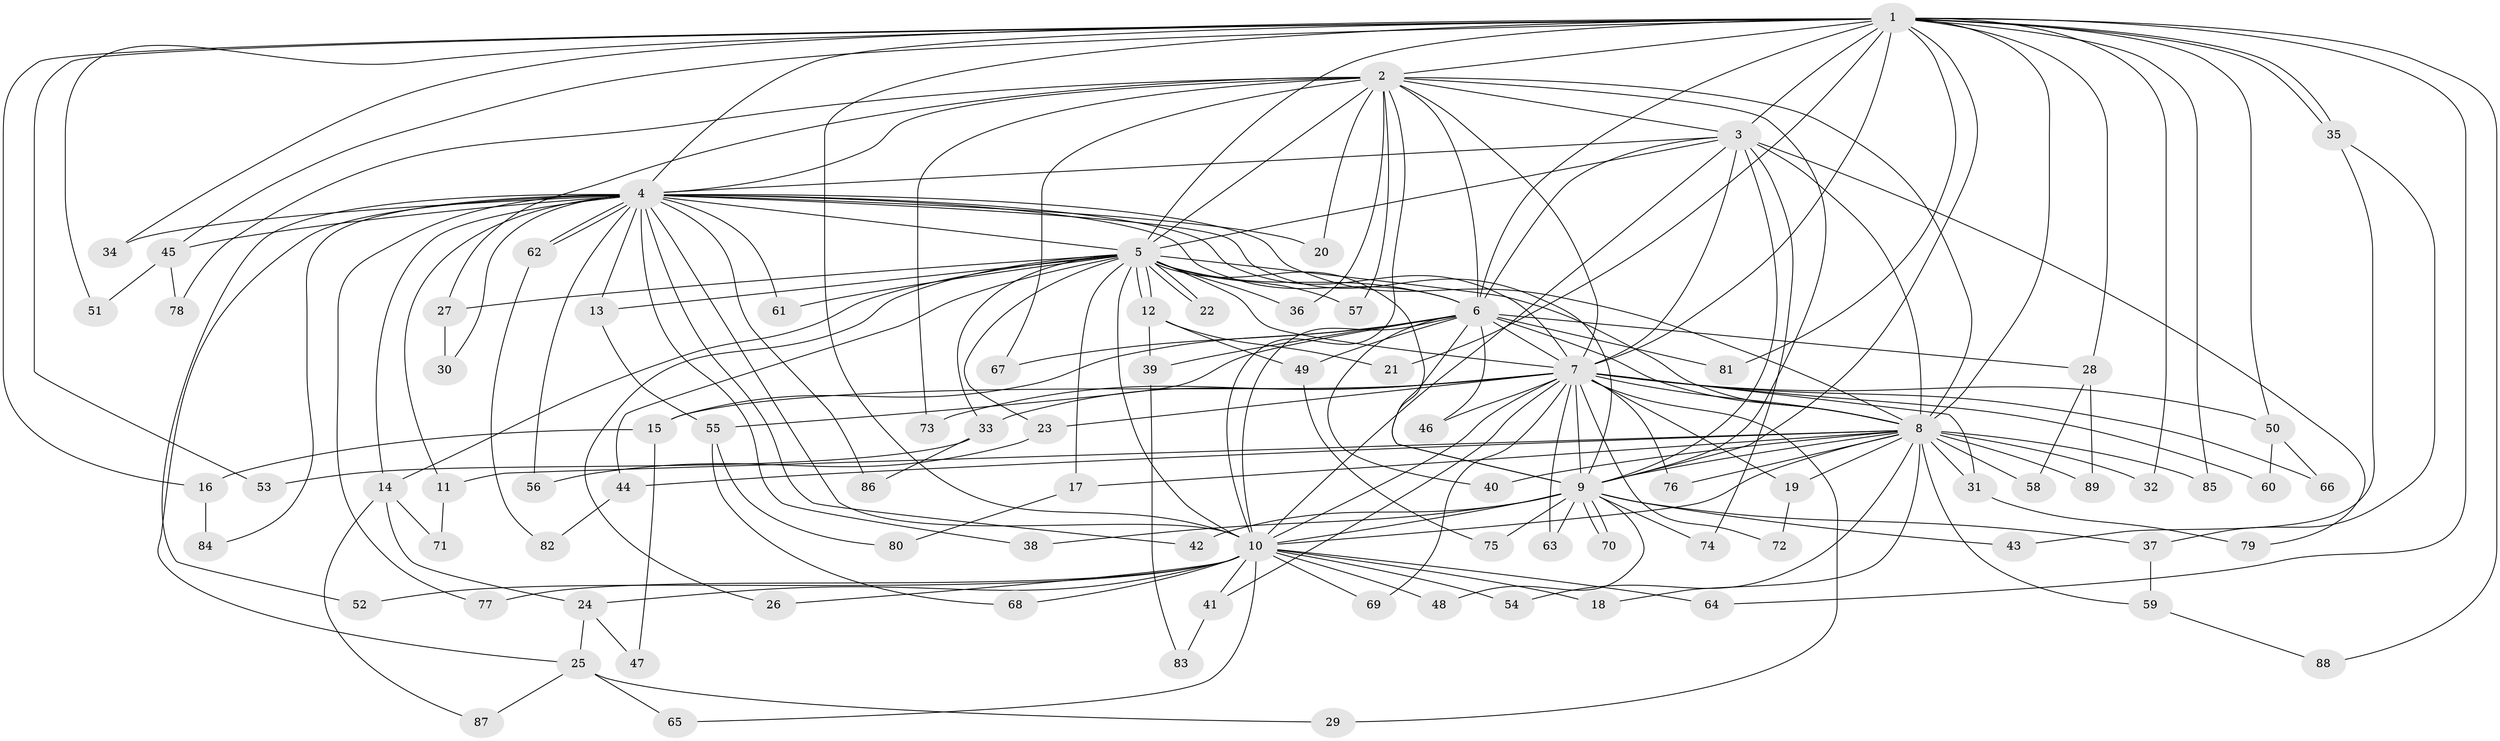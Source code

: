 // coarse degree distribution, {3: 0.25925925925925924, 16: 0.037037037037037035, 1: 0.07407407407407407, 14: 0.1111111111111111, 2: 0.18518518518518517, 9: 0.037037037037037035, 12: 0.037037037037037035, 17: 0.037037037037037035, 4: 0.07407407407407407, 11: 0.037037037037037035, 6: 0.037037037037037035, 5: 0.07407407407407407}
// Generated by graph-tools (version 1.1) at 2025/36/03/04/25 23:36:31]
// undirected, 89 vertices, 203 edges
graph export_dot {
  node [color=gray90,style=filled];
  1;
  2;
  3;
  4;
  5;
  6;
  7;
  8;
  9;
  10;
  11;
  12;
  13;
  14;
  15;
  16;
  17;
  18;
  19;
  20;
  21;
  22;
  23;
  24;
  25;
  26;
  27;
  28;
  29;
  30;
  31;
  32;
  33;
  34;
  35;
  36;
  37;
  38;
  39;
  40;
  41;
  42;
  43;
  44;
  45;
  46;
  47;
  48;
  49;
  50;
  51;
  52;
  53;
  54;
  55;
  56;
  57;
  58;
  59;
  60;
  61;
  62;
  63;
  64;
  65;
  66;
  67;
  68;
  69;
  70;
  71;
  72;
  73;
  74;
  75;
  76;
  77;
  78;
  79;
  80;
  81;
  82;
  83;
  84;
  85;
  86;
  87;
  88;
  89;
  1 -- 2;
  1 -- 3;
  1 -- 4;
  1 -- 5;
  1 -- 6;
  1 -- 7;
  1 -- 8;
  1 -- 9;
  1 -- 10;
  1 -- 16;
  1 -- 21;
  1 -- 28;
  1 -- 32;
  1 -- 34;
  1 -- 35;
  1 -- 35;
  1 -- 45;
  1 -- 50;
  1 -- 51;
  1 -- 53;
  1 -- 64;
  1 -- 81;
  1 -- 85;
  1 -- 88;
  2 -- 3;
  2 -- 4;
  2 -- 5;
  2 -- 6;
  2 -- 7;
  2 -- 8;
  2 -- 9;
  2 -- 10;
  2 -- 20;
  2 -- 27;
  2 -- 36;
  2 -- 57;
  2 -- 67;
  2 -- 73;
  2 -- 78;
  3 -- 4;
  3 -- 5;
  3 -- 6;
  3 -- 7;
  3 -- 8;
  3 -- 9;
  3 -- 10;
  3 -- 74;
  3 -- 79;
  4 -- 5;
  4 -- 6;
  4 -- 7;
  4 -- 8;
  4 -- 9;
  4 -- 10;
  4 -- 11;
  4 -- 13;
  4 -- 14;
  4 -- 20;
  4 -- 25;
  4 -- 30;
  4 -- 34;
  4 -- 38;
  4 -- 42;
  4 -- 45;
  4 -- 52;
  4 -- 56;
  4 -- 61;
  4 -- 62;
  4 -- 62;
  4 -- 77;
  4 -- 84;
  4 -- 86;
  5 -- 6;
  5 -- 7;
  5 -- 8;
  5 -- 9;
  5 -- 10;
  5 -- 12;
  5 -- 12;
  5 -- 13;
  5 -- 14;
  5 -- 17;
  5 -- 22;
  5 -- 22;
  5 -- 23;
  5 -- 26;
  5 -- 27;
  5 -- 33;
  5 -- 36;
  5 -- 44;
  5 -- 57;
  5 -- 61;
  6 -- 7;
  6 -- 8;
  6 -- 9;
  6 -- 10;
  6 -- 15;
  6 -- 28;
  6 -- 39;
  6 -- 40;
  6 -- 46;
  6 -- 49;
  6 -- 55;
  6 -- 67;
  6 -- 81;
  7 -- 8;
  7 -- 9;
  7 -- 10;
  7 -- 15;
  7 -- 19;
  7 -- 23;
  7 -- 29;
  7 -- 31;
  7 -- 33;
  7 -- 41;
  7 -- 46;
  7 -- 50;
  7 -- 60;
  7 -- 63;
  7 -- 66;
  7 -- 69;
  7 -- 72;
  7 -- 73;
  7 -- 76;
  8 -- 9;
  8 -- 10;
  8 -- 11;
  8 -- 17;
  8 -- 18;
  8 -- 19;
  8 -- 31;
  8 -- 32;
  8 -- 40;
  8 -- 44;
  8 -- 54;
  8 -- 58;
  8 -- 59;
  8 -- 76;
  8 -- 85;
  8 -- 89;
  9 -- 10;
  9 -- 37;
  9 -- 38;
  9 -- 42;
  9 -- 43;
  9 -- 48;
  9 -- 63;
  9 -- 70;
  9 -- 70;
  9 -- 74;
  9 -- 75;
  10 -- 18;
  10 -- 24;
  10 -- 26;
  10 -- 41;
  10 -- 48;
  10 -- 52;
  10 -- 54;
  10 -- 64;
  10 -- 65;
  10 -- 68;
  10 -- 69;
  10 -- 77;
  11 -- 71;
  12 -- 21;
  12 -- 39;
  12 -- 49;
  13 -- 55;
  14 -- 24;
  14 -- 71;
  14 -- 87;
  15 -- 16;
  15 -- 47;
  16 -- 84;
  17 -- 80;
  19 -- 72;
  23 -- 56;
  24 -- 25;
  24 -- 47;
  25 -- 29;
  25 -- 65;
  25 -- 87;
  27 -- 30;
  28 -- 58;
  28 -- 89;
  31 -- 79;
  33 -- 53;
  33 -- 86;
  35 -- 37;
  35 -- 43;
  37 -- 59;
  39 -- 83;
  41 -- 83;
  44 -- 82;
  45 -- 51;
  45 -- 78;
  49 -- 75;
  50 -- 60;
  50 -- 66;
  55 -- 68;
  55 -- 80;
  59 -- 88;
  62 -- 82;
}
